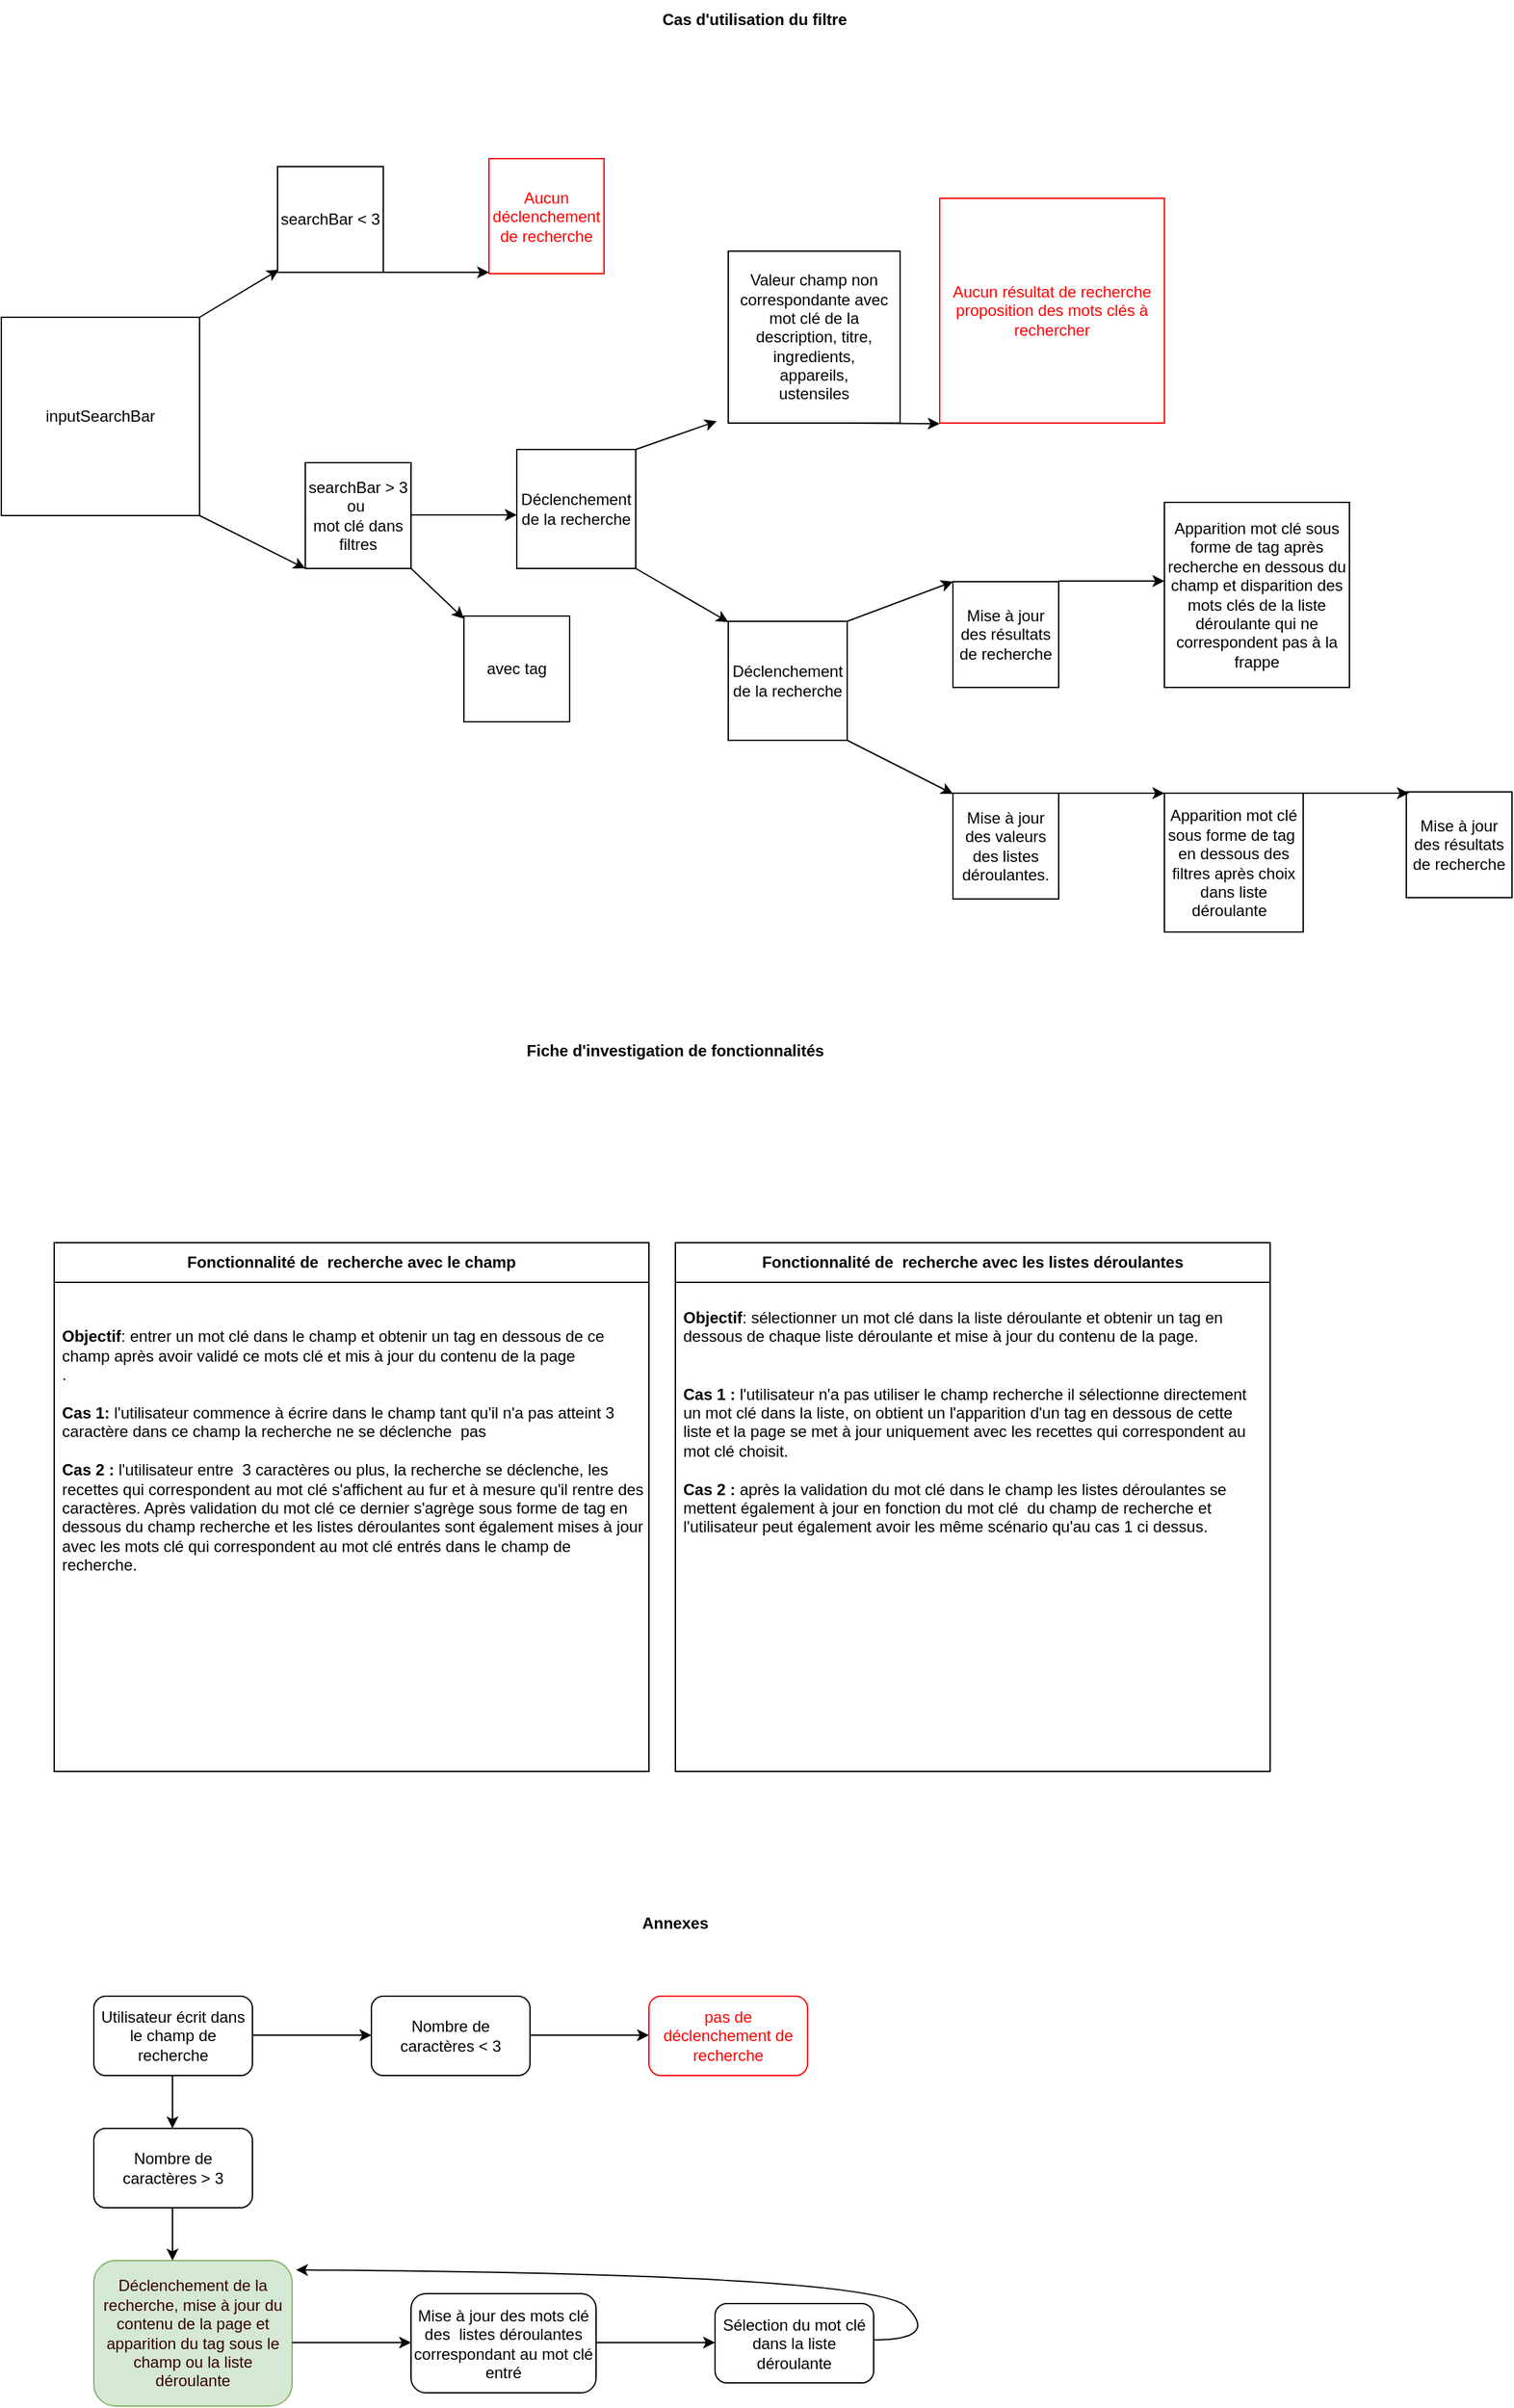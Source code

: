 <mxfile version="22.1.2" type="device">
  <diagram name="Page-1" id="rh9mKg3WAd4YH7uBUaNb">
    <mxGraphModel dx="1423" dy="761" grid="1" gridSize="10" guides="1" tooltips="1" connect="1" arrows="1" fold="1" page="1" pageScale="1" pageWidth="827" pageHeight="1169" math="0" shadow="0">
      <root>
        <mxCell id="0" />
        <mxCell id="1" parent="0" />
        <mxCell id="7a7G8fhtYwobDoml4G5z-1" value="inputSearchBar" style="whiteSpace=wrap;html=1;aspect=fixed;" parent="1" vertex="1">
          <mxGeometry x="90" y="250" width="150" height="150" as="geometry" />
        </mxCell>
        <mxCell id="7a7G8fhtYwobDoml4G5z-2" value="" style="endArrow=classic;html=1;rounded=0;" parent="1" edge="1">
          <mxGeometry width="50" height="50" relative="1" as="geometry">
            <mxPoint x="240" y="250" as="sourcePoint" />
            <mxPoint x="300" y="214" as="targetPoint" />
          </mxGeometry>
        </mxCell>
        <mxCell id="7a7G8fhtYwobDoml4G5z-3" value="" style="endArrow=classic;html=1;rounded=0;" parent="1" edge="1">
          <mxGeometry width="50" height="50" relative="1" as="geometry">
            <mxPoint x="240" y="400" as="sourcePoint" />
            <mxPoint x="320" y="440" as="targetPoint" />
          </mxGeometry>
        </mxCell>
        <mxCell id="7a7G8fhtYwobDoml4G5z-4" value="searchBar &amp;lt; 3" style="whiteSpace=wrap;html=1;aspect=fixed;" parent="1" vertex="1">
          <mxGeometry x="299" y="136" width="80" height="80" as="geometry" />
        </mxCell>
        <mxCell id="7a7G8fhtYwobDoml4G5z-5" value="searchBar &amp;gt; 3&lt;br&gt;ou&amp;nbsp;&lt;br&gt;mot clé dans filtres" style="whiteSpace=wrap;html=1;aspect=fixed;" parent="1" vertex="1">
          <mxGeometry x="320" y="360" width="80" height="80" as="geometry" />
        </mxCell>
        <mxCell id="Q4cqywjzNLYdNPYM8HAM-1" value="&lt;font color=&quot;#ff0000&quot;&gt;Aucun déclenchement de recherche&lt;/font&gt;" style="whiteSpace=wrap;html=1;aspect=fixed;strokeColor=#FF0000;" parent="1" vertex="1">
          <mxGeometry x="459" y="130" width="87" height="87" as="geometry" />
        </mxCell>
        <mxCell id="Q4cqywjzNLYdNPYM8HAM-2" value="" style="endArrow=classic;html=1;rounded=0;" parent="1" edge="1">
          <mxGeometry width="50" height="50" relative="1" as="geometry">
            <mxPoint x="379" y="216" as="sourcePoint" />
            <mxPoint x="459" y="216" as="targetPoint" />
          </mxGeometry>
        </mxCell>
        <mxCell id="Q4cqywjzNLYdNPYM8HAM-4" value="" style="endArrow=classic;html=1;rounded=0;" parent="1" edge="1">
          <mxGeometry width="50" height="50" relative="1" as="geometry">
            <mxPoint x="400" y="399.5" as="sourcePoint" />
            <mxPoint x="480" y="399.5" as="targetPoint" />
          </mxGeometry>
        </mxCell>
        <mxCell id="Q4cqywjzNLYdNPYM8HAM-5" value="Déclenchement de la recherche" style="whiteSpace=wrap;html=1;aspect=fixed;" parent="1" vertex="1">
          <mxGeometry x="480" y="350" width="90" height="90" as="geometry" />
        </mxCell>
        <mxCell id="Q4cqywjzNLYdNPYM8HAM-6" value="" style="endArrow=classic;html=1;rounded=0;entryX=-0.067;entryY=0.989;entryDx=0;entryDy=0;entryPerimeter=0;exitX=1;exitY=0;exitDx=0;exitDy=0;" parent="1" source="Q4cqywjzNLYdNPYM8HAM-5" target="Q4cqywjzNLYdNPYM8HAM-7" edge="1">
          <mxGeometry width="50" height="50" relative="1" as="geometry">
            <mxPoint x="570" y="360" as="sourcePoint" />
            <mxPoint x="640" y="330" as="targetPoint" />
          </mxGeometry>
        </mxCell>
        <mxCell id="Q4cqywjzNLYdNPYM8HAM-7" value="Valeur champ non correspondante avec mot clé de la description, titre, ingredients,&lt;br&gt;appareils,&lt;br&gt;ustensiles" style="whiteSpace=wrap;html=1;aspect=fixed;" parent="1" vertex="1">
          <mxGeometry x="640" y="200" width="130" height="130" as="geometry" />
        </mxCell>
        <mxCell id="Q4cqywjzNLYdNPYM8HAM-8" value="Déclenchement de la recherche" style="whiteSpace=wrap;html=1;aspect=fixed;" parent="1" vertex="1">
          <mxGeometry x="640" y="480" width="90" height="90" as="geometry" />
        </mxCell>
        <mxCell id="Q4cqywjzNLYdNPYM8HAM-9" value="" style="endArrow=classic;html=1;rounded=0;exitX=1;exitY=1;exitDx=0;exitDy=0;" parent="1" source="Q4cqywjzNLYdNPYM8HAM-5" edge="1">
          <mxGeometry width="50" height="50" relative="1" as="geometry">
            <mxPoint x="560" y="440" as="sourcePoint" />
            <mxPoint x="640" y="480.5" as="targetPoint" />
          </mxGeometry>
        </mxCell>
        <mxCell id="Q4cqywjzNLYdNPYM8HAM-10" value="" style="endArrow=classic;html=1;rounded=0;" parent="1" edge="1">
          <mxGeometry width="50" height="50" relative="1" as="geometry">
            <mxPoint x="730" y="330" as="sourcePoint" />
            <mxPoint x="800" y="330.5" as="targetPoint" />
          </mxGeometry>
        </mxCell>
        <mxCell id="Q4cqywjzNLYdNPYM8HAM-12" value="&lt;font color=&quot;#ff0000&quot;&gt;Aucun résultat de recherche proposition des mots clés à rechercher&lt;/font&gt;" style="whiteSpace=wrap;html=1;aspect=fixed;strokeColor=#FF0000;" parent="1" vertex="1">
          <mxGeometry x="800" y="160" width="170" height="170" as="geometry" />
        </mxCell>
        <mxCell id="Q4cqywjzNLYdNPYM8HAM-13" value="Mise à jour des résultats de recherche" style="whiteSpace=wrap;html=1;aspect=fixed;" parent="1" vertex="1">
          <mxGeometry x="810" y="450" width="80" height="80" as="geometry" />
        </mxCell>
        <mxCell id="Q4cqywjzNLYdNPYM8HAM-15" value="" style="endArrow=classic;html=1;rounded=0;" parent="1" edge="1">
          <mxGeometry width="50" height="50" relative="1" as="geometry">
            <mxPoint x="730" y="480" as="sourcePoint" />
            <mxPoint x="810" y="450" as="targetPoint" />
          </mxGeometry>
        </mxCell>
        <mxCell id="Q4cqywjzNLYdNPYM8HAM-16" value="" style="endArrow=classic;html=1;rounded=0;" parent="1" edge="1">
          <mxGeometry width="50" height="50" relative="1" as="geometry">
            <mxPoint x="730" y="570" as="sourcePoint" />
            <mxPoint x="810" y="610.5" as="targetPoint" />
          </mxGeometry>
        </mxCell>
        <mxCell id="Q4cqywjzNLYdNPYM8HAM-17" value="Mise à jour des valeurs des listes déroulantes." style="whiteSpace=wrap;html=1;aspect=fixed;" parent="1" vertex="1">
          <mxGeometry x="810" y="610" width="80" height="80" as="geometry" />
        </mxCell>
        <mxCell id="Q4cqywjzNLYdNPYM8HAM-19" value="" style="endArrow=classic;html=1;rounded=0;" parent="1" edge="1">
          <mxGeometry width="50" height="50" relative="1" as="geometry">
            <mxPoint x="890" y="449.5" as="sourcePoint" />
            <mxPoint x="970" y="449.5" as="targetPoint" />
          </mxGeometry>
        </mxCell>
        <mxCell id="Q4cqywjzNLYdNPYM8HAM-20" value="Apparition mot clé sous forme de tag après recherche en dessous du champ et disparition des mots clés de la liste déroulante qui ne correspondent pas à la frappe" style="whiteSpace=wrap;html=1;aspect=fixed;" parent="1" vertex="1">
          <mxGeometry x="970" y="390" width="140" height="140" as="geometry" />
        </mxCell>
        <mxCell id="Q4cqywjzNLYdNPYM8HAM-28" value="" style="endArrow=classic;html=1;rounded=0;" parent="1" edge="1">
          <mxGeometry width="50" height="50" relative="1" as="geometry">
            <mxPoint x="890" y="610" as="sourcePoint" />
            <mxPoint x="970" y="610" as="targetPoint" />
          </mxGeometry>
        </mxCell>
        <mxCell id="Q4cqywjzNLYdNPYM8HAM-29" value="Apparition mot clé sous forme de tag&amp;nbsp; en dessous des filtres après choix dans liste déroulante&amp;nbsp;&amp;nbsp;" style="whiteSpace=wrap;html=1;aspect=fixed;" parent="1" vertex="1">
          <mxGeometry x="970" y="610" width="105" height="105" as="geometry" />
        </mxCell>
        <mxCell id="Q4cqywjzNLYdNPYM8HAM-31" value="Mise à jour des résultats de recherche" style="whiteSpace=wrap;html=1;aspect=fixed;" parent="1" vertex="1">
          <mxGeometry x="1153" y="609" width="80" height="80" as="geometry" />
        </mxCell>
        <mxCell id="Q4cqywjzNLYdNPYM8HAM-32" value="" style="endArrow=classic;html=1;rounded=0;" parent="1" edge="1">
          <mxGeometry width="50" height="50" relative="1" as="geometry">
            <mxPoint x="1075" y="610" as="sourcePoint" />
            <mxPoint x="1155" y="610" as="targetPoint" />
          </mxGeometry>
        </mxCell>
        <mxCell id="Q4cqywjzNLYdNPYM8HAM-33" value="&lt;b&gt;Cas d&#39;utilisation du filtre&lt;/b&gt;" style="text;html=1;strokeColor=none;fillColor=none;align=center;verticalAlign=middle;whiteSpace=wrap;rounded=0;" parent="1" vertex="1">
          <mxGeometry x="580" y="10" width="160" height="30" as="geometry" />
        </mxCell>
        <mxCell id="Q4cqywjzNLYdNPYM8HAM-34" value="&lt;b&gt;Fiche d&#39;investigation de fonctionnalités&lt;/b&gt;" style="text;html=1;strokeColor=none;fillColor=none;align=center;verticalAlign=middle;whiteSpace=wrap;rounded=0;" parent="1" vertex="1">
          <mxGeometry x="480" y="790" width="240" height="30" as="geometry" />
        </mxCell>
        <mxCell id="Q4cqywjzNLYdNPYM8HAM-49" value="&lt;b&gt;Fonctionnalité de&amp;nbsp; recherche avec le champ&lt;/b&gt;" style="swimlane;fontStyle=0;childLayout=stackLayout;horizontal=1;startSize=30;horizontalStack=0;resizeParent=1;resizeParentMax=0;resizeLast=0;collapsible=1;marginBottom=0;whiteSpace=wrap;html=1;" parent="1" vertex="1">
          <mxGeometry x="130" y="950" width="450" height="400" as="geometry" />
        </mxCell>
        <mxCell id="Q4cqywjzNLYdNPYM8HAM-51" value="&lt;b&gt;Objectif&lt;/b&gt;: entrer un mot clé dans le champ et obtenir un tag en dessous de ce champ après avoir validé ce mots clé et mis à jour du contenu de la page&lt;br&gt;.&lt;br&gt;&lt;br&gt;&lt;b&gt;Cas 1:&lt;/b&gt; l&#39;utilisateur commence à écrire dans le champ tant qu&#39;il n&#39;a pas atteint 3 caractère dans ce champ la recherche ne se déclenche&amp;nbsp; pas&amp;nbsp;&lt;br&gt;&lt;br&gt;&lt;b&gt;Cas 2 :&lt;/b&gt; l&#39;utilisateur entre&amp;nbsp; 3 caractères ou plus, la recherche se déclenche, les recettes qui correspondent au mot clé s&#39;affichent au fur et à mesure qu&#39;il rentre des caractères. Après validation du mot clé ce dernier s&#39;agrège sous forme de tag en dessous du champ recherche et les listes déroulantes sont également mises à jour avec les mots clé qui correspondent au mot clé entrés dans le champ de recherche.&lt;br&gt;&lt;br&gt;&lt;br&gt;&lt;br&gt;&lt;br&gt;&lt;br&gt;&lt;br&gt;&lt;br&gt;&lt;br&gt;" style="text;strokeColor=none;fillColor=none;align=left;verticalAlign=middle;spacingLeft=4;spacingRight=4;overflow=hidden;points=[[0,0.5],[1,0.5]];portConstraint=eastwest;rotatable=0;whiteSpace=wrap;html=1;" parent="Q4cqywjzNLYdNPYM8HAM-49" vertex="1">
          <mxGeometry y="30" width="450" height="370" as="geometry" />
        </mxCell>
        <mxCell id="Q4cqywjzNLYdNPYM8HAM-56" value="&lt;b&gt;Fonctionnalité de&amp;nbsp; recherche avec les listes déroulantes&lt;/b&gt;" style="swimlane;fontStyle=0;childLayout=stackLayout;horizontal=1;startSize=30;horizontalStack=0;resizeParent=1;resizeParentMax=0;resizeLast=0;collapsible=1;marginBottom=0;whiteSpace=wrap;html=1;" parent="1" vertex="1">
          <mxGeometry x="600" y="950" width="450" height="400" as="geometry" />
        </mxCell>
        <mxCell id="Q4cqywjzNLYdNPYM8HAM-57" value="&lt;b&gt;Objectif&lt;/b&gt;: sélectionner un mot clé dans la liste déroulante et obtenir un tag en dessous de chaque liste déroulante et mise à jour du contenu de la page.&lt;br&gt;&lt;br&gt;&lt;br&gt;&lt;b&gt;Cas 1 :&lt;/b&gt;&amp;nbsp;l&#39;utilisateur n&#39;a pas utiliser le champ recherche il sélectionne directement un mot clé dans la liste, on obtient un l&#39;apparition d&#39;un tag en dessous de cette liste et la page se met à jour uniquement avec les recettes qui correspondent au mot clé choisit.&amp;nbsp;&lt;br&gt;&lt;br&gt;&lt;b style=&quot;border-color: var(--border-color);&quot;&gt;Cas 2 : &lt;/b&gt;&lt;span style=&quot;border-color: var(--border-color);&quot;&gt;après la validation du mot clé dans le champ les listes déroulantes se mettent également à jour en fonction du mot clé&amp;nbsp; du champ de recherche et l&#39;utilisateur peut également avoir les même scénario qu&#39;au cas 1 ci dessus.&lt;/span&gt;&lt;br&gt;&lt;br&gt;&lt;br&gt;&lt;br&gt;&lt;br&gt;&lt;br&gt;&lt;br&gt;&lt;br&gt;&lt;br&gt;&lt;br&gt;&lt;br&gt;&lt;br&gt;" style="text;strokeColor=none;fillColor=none;align=left;verticalAlign=middle;spacingLeft=4;spacingRight=4;overflow=hidden;points=[[0,0.5],[1,0.5]];portConstraint=eastwest;rotatable=0;whiteSpace=wrap;html=1;" parent="Q4cqywjzNLYdNPYM8HAM-56" vertex="1">
          <mxGeometry y="30" width="450" height="370" as="geometry" />
        </mxCell>
        <mxCell id="Q4cqywjzNLYdNPYM8HAM-58" value="&lt;b&gt;Annexes&lt;/b&gt;" style="text;html=1;strokeColor=none;fillColor=none;align=center;verticalAlign=middle;whiteSpace=wrap;rounded=0;" parent="1" vertex="1">
          <mxGeometry x="480" y="1450" width="240" height="30" as="geometry" />
        </mxCell>
        <mxCell id="Q4cqywjzNLYdNPYM8HAM-59" value="Utilisateur écrit dans le champ de recherche" style="rounded=1;whiteSpace=wrap;html=1;" parent="1" vertex="1">
          <mxGeometry x="160" y="1520" width="120" height="60" as="geometry" />
        </mxCell>
        <mxCell id="Q4cqywjzNLYdNPYM8HAM-60" value="" style="endArrow=classic;html=1;rounded=0;" parent="1" edge="1">
          <mxGeometry width="50" height="50" relative="1" as="geometry">
            <mxPoint x="280" y="1549.5" as="sourcePoint" />
            <mxPoint x="370" y="1549.5" as="targetPoint" />
          </mxGeometry>
        </mxCell>
        <mxCell id="Q4cqywjzNLYdNPYM8HAM-61" value="Nombre de caractères &amp;lt; 3" style="rounded=1;whiteSpace=wrap;html=1;" parent="1" vertex="1">
          <mxGeometry x="370" y="1520" width="120" height="60" as="geometry" />
        </mxCell>
        <mxCell id="Q4cqywjzNLYdNPYM8HAM-62" value="" style="endArrow=classic;html=1;rounded=0;" parent="1" edge="1">
          <mxGeometry width="50" height="50" relative="1" as="geometry">
            <mxPoint x="490" y="1549.5" as="sourcePoint" />
            <mxPoint x="580" y="1549.5" as="targetPoint" />
          </mxGeometry>
        </mxCell>
        <mxCell id="Q4cqywjzNLYdNPYM8HAM-63" value="&lt;font color=&quot;#ff0000&quot;&gt;pas de déclenchement de recherche&lt;/font&gt;" style="rounded=1;whiteSpace=wrap;html=1;strokeColor=#FF0000;" parent="1" vertex="1">
          <mxGeometry x="580" y="1520" width="120" height="60" as="geometry" />
        </mxCell>
        <mxCell id="Q4cqywjzNLYdNPYM8HAM-64" value="" style="endArrow=classic;html=1;rounded=0;" parent="1" edge="1">
          <mxGeometry width="50" height="50" relative="1" as="geometry">
            <mxPoint x="219.5" y="1580" as="sourcePoint" />
            <mxPoint x="219.5" y="1620" as="targetPoint" />
          </mxGeometry>
        </mxCell>
        <mxCell id="Q4cqywjzNLYdNPYM8HAM-65" value="Nombre de caractères &amp;gt; 3" style="rounded=1;whiteSpace=wrap;html=1;" parent="1" vertex="1">
          <mxGeometry x="160" y="1620" width="120" height="60" as="geometry" />
        </mxCell>
        <mxCell id="Q4cqywjzNLYdNPYM8HAM-66" value="" style="endArrow=classic;html=1;rounded=0;" parent="1" edge="1">
          <mxGeometry width="50" height="50" relative="1" as="geometry">
            <mxPoint x="219.5" y="1680" as="sourcePoint" />
            <mxPoint x="219.5" y="1720" as="targetPoint" />
          </mxGeometry>
        </mxCell>
        <mxCell id="Q4cqywjzNLYdNPYM8HAM-67" value="&lt;font color=&quot;#330000&quot;&gt;Déclenchement de la recherche, mise à jour du contenu de la page et apparition&amp;nbsp;du tag sous le champ ou la liste déroulante&lt;/font&gt;" style="rounded=1;whiteSpace=wrap;html=1;strokeColor=#82b366;fillColor=#d5e8d4;" parent="1" vertex="1">
          <mxGeometry x="160" y="1720" width="150" height="110" as="geometry" />
        </mxCell>
        <mxCell id="Q4cqywjzNLYdNPYM8HAM-68" value="" style="endArrow=classic;html=1;rounded=0;" parent="1" edge="1">
          <mxGeometry width="50" height="50" relative="1" as="geometry">
            <mxPoint x="310" y="1782" as="sourcePoint" />
            <mxPoint x="400" y="1782" as="targetPoint" />
          </mxGeometry>
        </mxCell>
        <mxCell id="Q4cqywjzNLYdNPYM8HAM-69" value="Mise à jour des mots clé des&amp;nbsp; listes déroulantes correspondant au mot clé entré" style="rounded=1;whiteSpace=wrap;html=1;" parent="1" vertex="1">
          <mxGeometry x="400" y="1745" width="140" height="75" as="geometry" />
        </mxCell>
        <mxCell id="Q4cqywjzNLYdNPYM8HAM-70" value="" style="endArrow=classic;html=1;rounded=0;" parent="1" edge="1">
          <mxGeometry width="50" height="50" relative="1" as="geometry">
            <mxPoint x="540" y="1782" as="sourcePoint" />
            <mxPoint x="630" y="1782" as="targetPoint" />
          </mxGeometry>
        </mxCell>
        <mxCell id="Q4cqywjzNLYdNPYM8HAM-71" value="Sélection du mot clé dans la liste déroulante" style="rounded=1;whiteSpace=wrap;html=1;" parent="1" vertex="1">
          <mxGeometry x="630" y="1752.5" width="120" height="60" as="geometry" />
        </mxCell>
        <mxCell id="Q4cqywjzNLYdNPYM8HAM-72" value="" style="curved=1;endArrow=classic;html=1;rounded=0;entryX=1.02;entryY=0.064;entryDx=0;entryDy=0;entryPerimeter=0;" parent="1" target="Q4cqywjzNLYdNPYM8HAM-67" edge="1">
          <mxGeometry width="50" height="50" relative="1" as="geometry">
            <mxPoint x="750" y="1780" as="sourcePoint" />
            <mxPoint x="800" y="1730" as="targetPoint" />
            <Array as="points">
              <mxPoint x="800" y="1780" />
              <mxPoint x="750" y="1730" />
            </Array>
          </mxGeometry>
        </mxCell>
        <mxCell id="7MQ79MgqXv5jH8T6Erqn-1" value="" style="endArrow=classic;html=1;rounded=0;" parent="1" target="7MQ79MgqXv5jH8T6Erqn-2" edge="1">
          <mxGeometry width="50" height="50" relative="1" as="geometry">
            <mxPoint x="400" y="440" as="sourcePoint" />
            <mxPoint x="480" y="480" as="targetPoint" />
          </mxGeometry>
        </mxCell>
        <mxCell id="7MQ79MgqXv5jH8T6Erqn-2" value="avec tag" style="whiteSpace=wrap;html=1;aspect=fixed;" parent="1" vertex="1">
          <mxGeometry x="440" y="476" width="80" height="80" as="geometry" />
        </mxCell>
      </root>
    </mxGraphModel>
  </diagram>
</mxfile>
